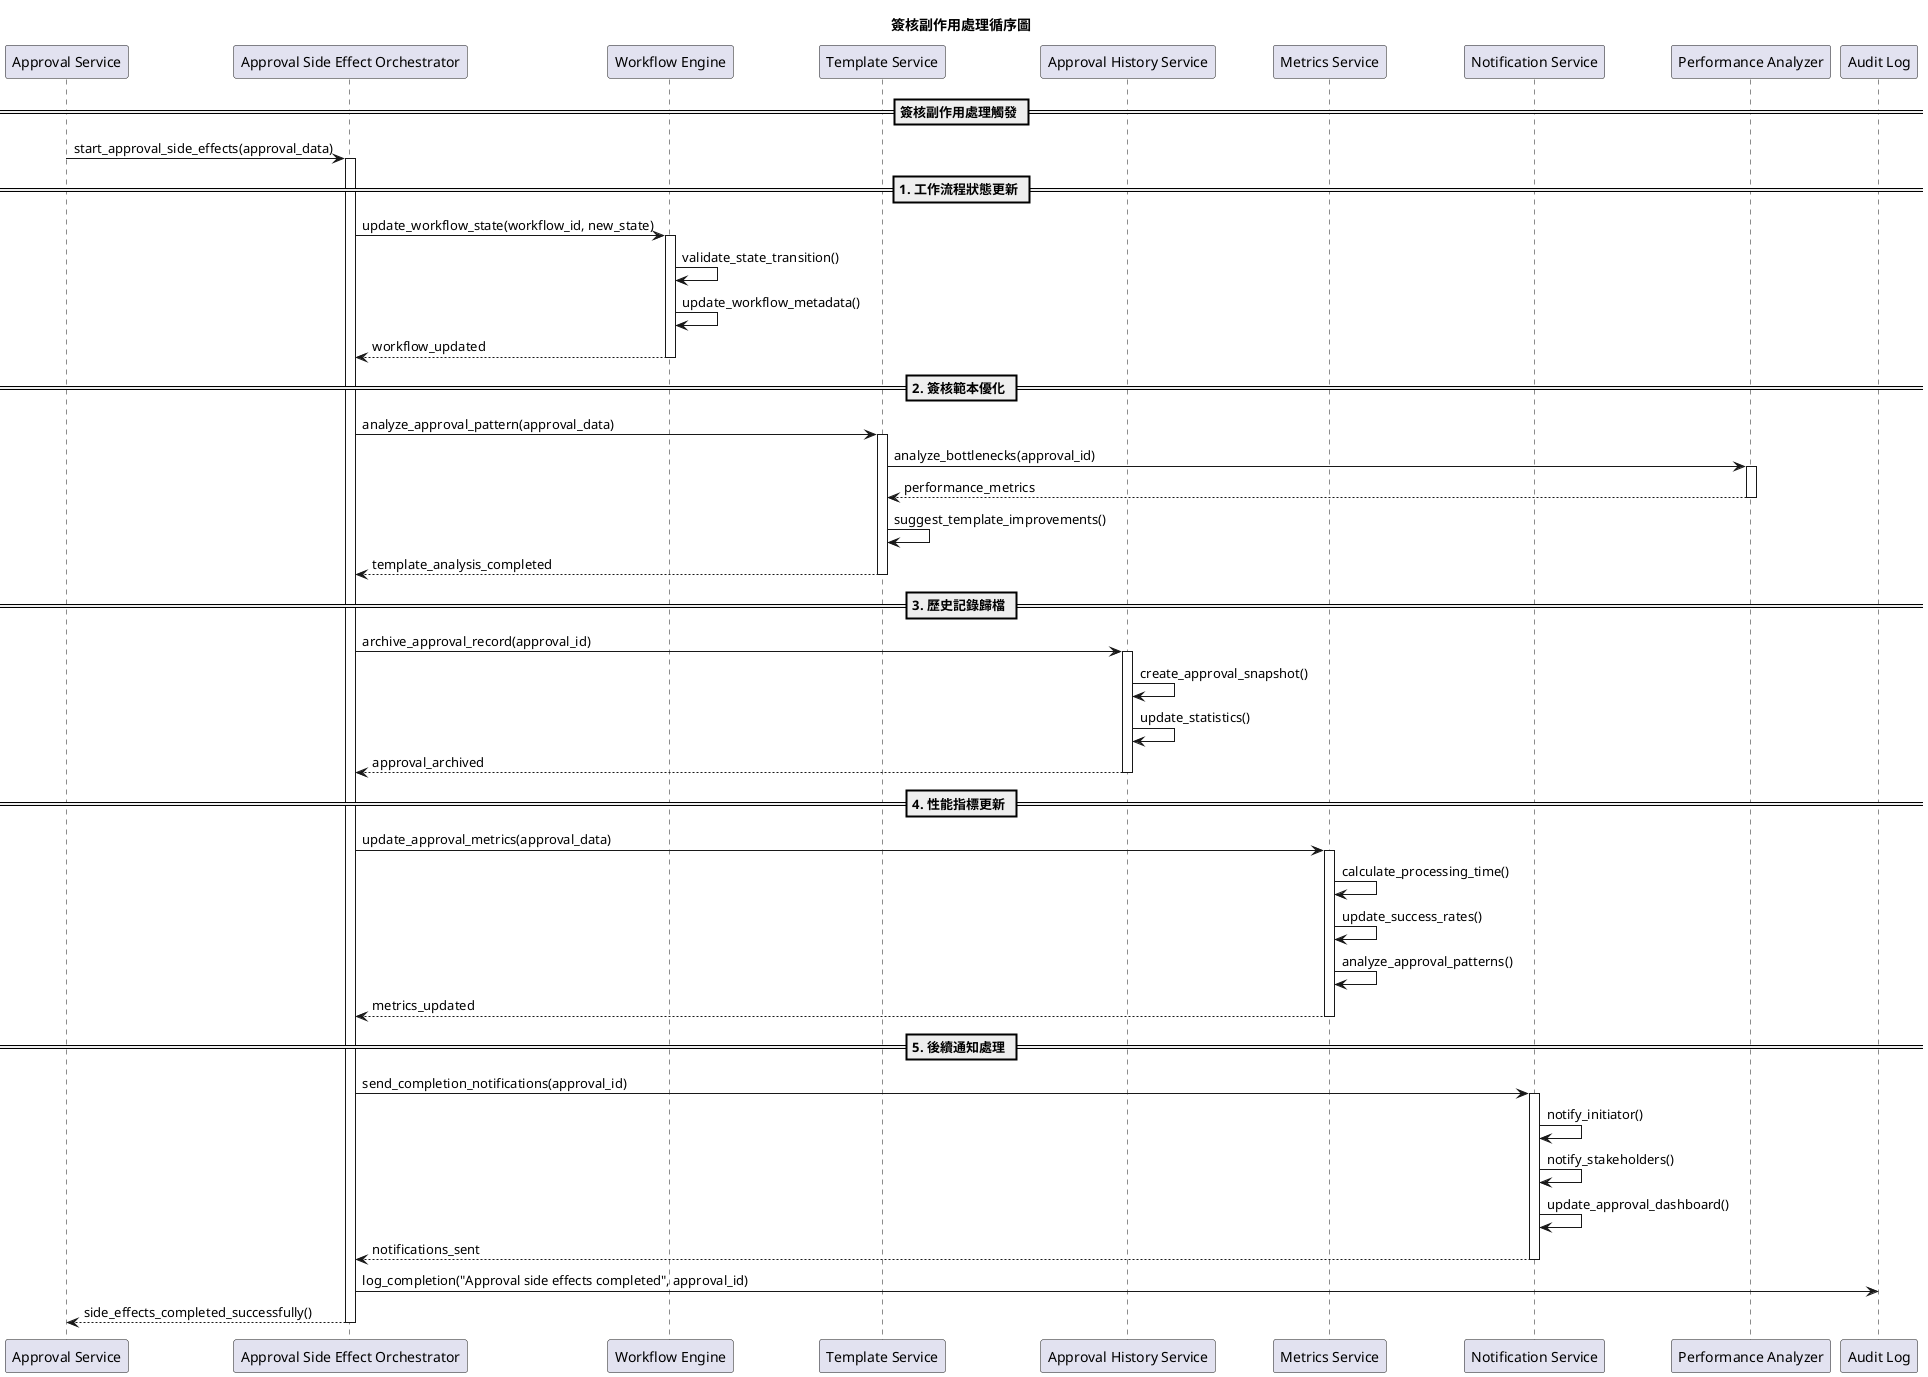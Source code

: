 @startuml 簽核副作用處理
title 簽核副作用處理循序圖

participant "Approval Service" as ApprovalSvc
participant "Approval Side Effect Orchestrator" as Orchestrator
participant "Workflow Engine" as WorkflowEngine
participant "Template Service" as TemplateSvc
participant "Approval History Service" as HistorySvc
participant "Metrics Service" as MetricsSvc
participant "Notification Service" as NotifySvc
participant "Performance Analyzer" as PerfAnalyzer
participant "Audit Log" as AuditLog

== 簽核副作用處理觸發 ==

ApprovalSvc -> Orchestrator : start_approval_side_effects(approval_data)
activate Orchestrator

== 1. 工作流程狀態更新 ==

Orchestrator -> WorkflowEngine : update_workflow_state(workflow_id, new_state)
activate WorkflowEngine
WorkflowEngine -> WorkflowEngine : validate_state_transition()
WorkflowEngine -> WorkflowEngine : update_workflow_metadata()
WorkflowEngine --> Orchestrator : workflow_updated
deactivate WorkflowEngine

== 2. 簽核範本優化 ==

Orchestrator -> TemplateSvc : analyze_approval_pattern(approval_data)
activate TemplateSvc
TemplateSvc -> PerfAnalyzer : analyze_bottlenecks(approval_id)
activate PerfAnalyzer
PerfAnalyzer --> TemplateSvc : performance_metrics
deactivate PerfAnalyzer
TemplateSvc -> TemplateSvc : suggest_template_improvements()
TemplateSvc --> Orchestrator : template_analysis_completed
deactivate TemplateSvc

== 3. 歷史記錄歸檔 ==

Orchestrator -> HistorySvc : archive_approval_record(approval_id)
activate HistorySvc
HistorySvc -> HistorySvc : create_approval_snapshot()
HistorySvc -> HistorySvc : update_statistics()
HistorySvc --> Orchestrator : approval_archived
deactivate HistorySvc

== 4. 性能指標更新 ==

Orchestrator -> MetricsSvc : update_approval_metrics(approval_data)
activate MetricsSvc
MetricsSvc -> MetricsSvc : calculate_processing_time()
MetricsSvc -> MetricsSvc : update_success_rates()
MetricsSvc -> MetricsSvc : analyze_approval_patterns()
MetricsSvc --> Orchestrator : metrics_updated
deactivate MetricsSvc

== 5. 後續通知處理 ==

Orchestrator -> NotifySvc : send_completion_notifications(approval_id)
activate NotifySvc
NotifySvc -> NotifySvc : notify_initiator()
NotifySvc -> NotifySvc : notify_stakeholders()
NotifySvc -> NotifySvc : update_approval_dashboard()
NotifySvc --> Orchestrator : notifications_sent
deactivate NotifySvc

Orchestrator -> AuditLog : log_completion("Approval side effects completed", approval_id)
Orchestrator --> ApprovalSvc : side_effects_completed_successfully()
deactivate Orchestrator

@enduml